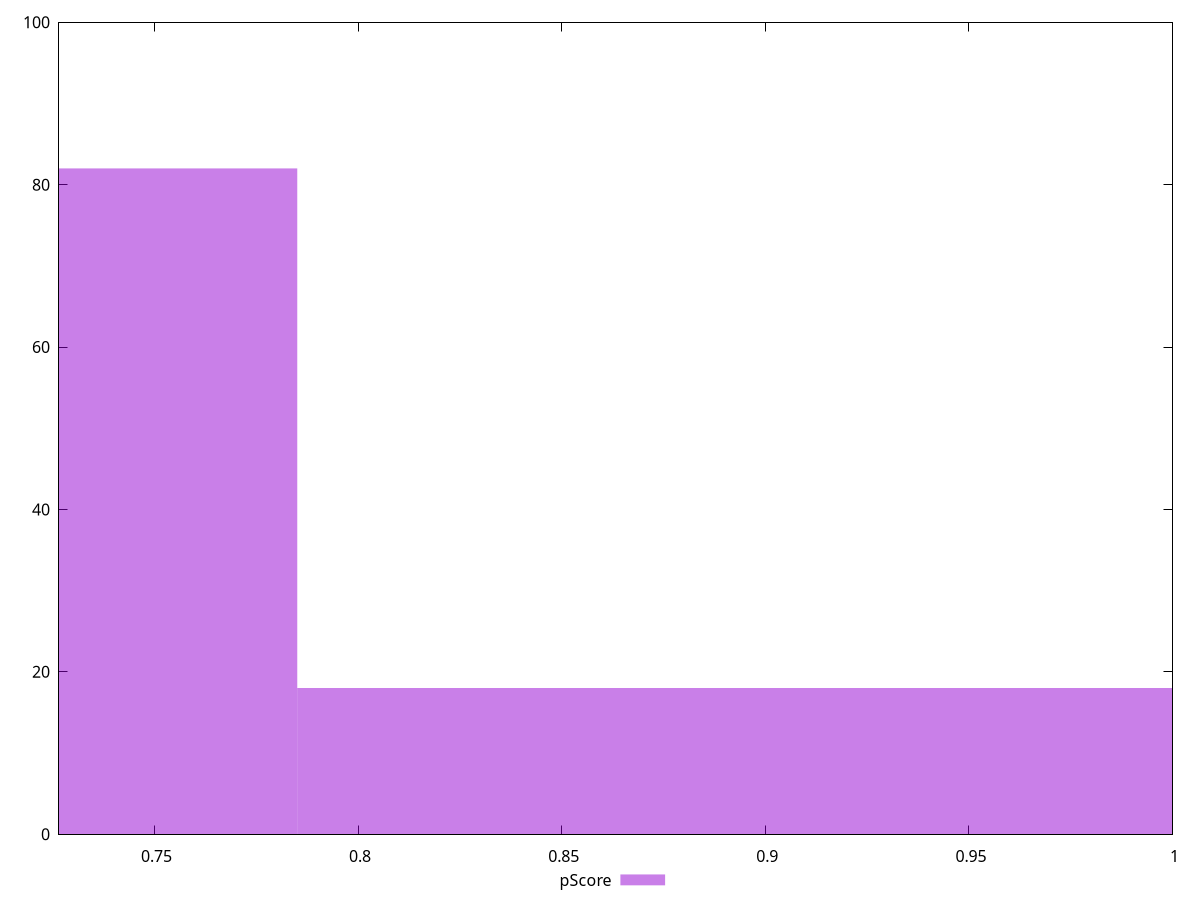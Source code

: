 reset

$pScore <<EOF
0.6729180817131953 82
0.8972241089509271 18
EOF

set key outside below
set boxwidth 0.22430602723773177
set xrange [0.7265622222222222:1]
set yrange [0:100]
set trange [0:100]
set style fill transparent solid 0.5 noborder
set terminal svg size 640, 490 enhanced background rgb 'white'
set output "report_00019_2021-02-10T18-14-37.922Z//uses-rel-preconnect/samples/pages/pScore/histogram.svg"

plot $pScore title "pScore" with boxes

reset
